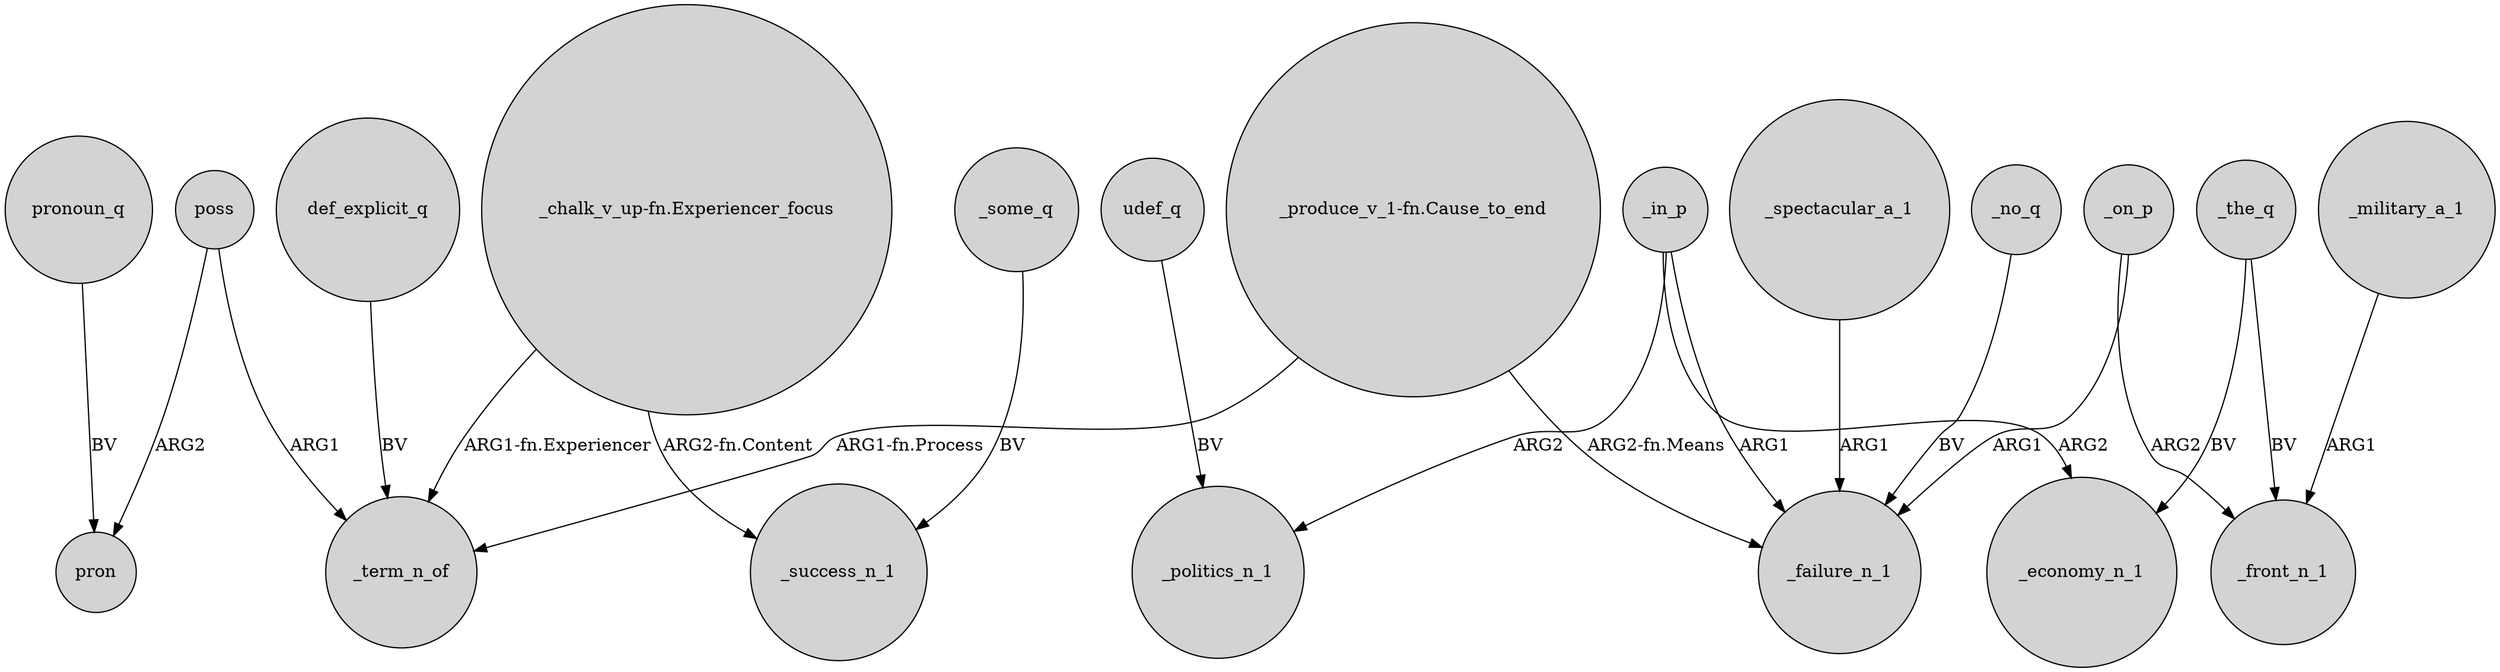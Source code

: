 digraph {
	node [shape=circle style=filled]
	_in_p -> _politics_n_1 [label=ARG2]
	"_produce_v_1-fn.Cause_to_end" -> _term_n_of [label="ARG1-fn.Process"]
	_on_p -> _failure_n_1 [label=ARG1]
	_spectacular_a_1 -> _failure_n_1 [label=ARG1]
	_some_q -> _success_n_1 [label=BV]
	_on_p -> _front_n_1 [label=ARG2]
	udef_q -> _politics_n_1 [label=BV]
	pronoun_q -> pron [label=BV]
	poss -> pron [label=ARG2]
	"_produce_v_1-fn.Cause_to_end" -> _failure_n_1 [label="ARG2-fn.Means"]
	"_chalk_v_up-fn.Experiencer_focus" -> _success_n_1 [label="ARG2-fn.Content"]
	_military_a_1 -> _front_n_1 [label=ARG1]
	_no_q -> _failure_n_1 [label=BV]
	_in_p -> _economy_n_1 [label=ARG2]
	def_explicit_q -> _term_n_of [label=BV]
	_the_q -> _front_n_1 [label=BV]
	_in_p -> _failure_n_1 [label=ARG1]
	"_chalk_v_up-fn.Experiencer_focus" -> _term_n_of [label="ARG1-fn.Experiencer"]
	_the_q -> _economy_n_1 [label=BV]
	poss -> _term_n_of [label=ARG1]
}
